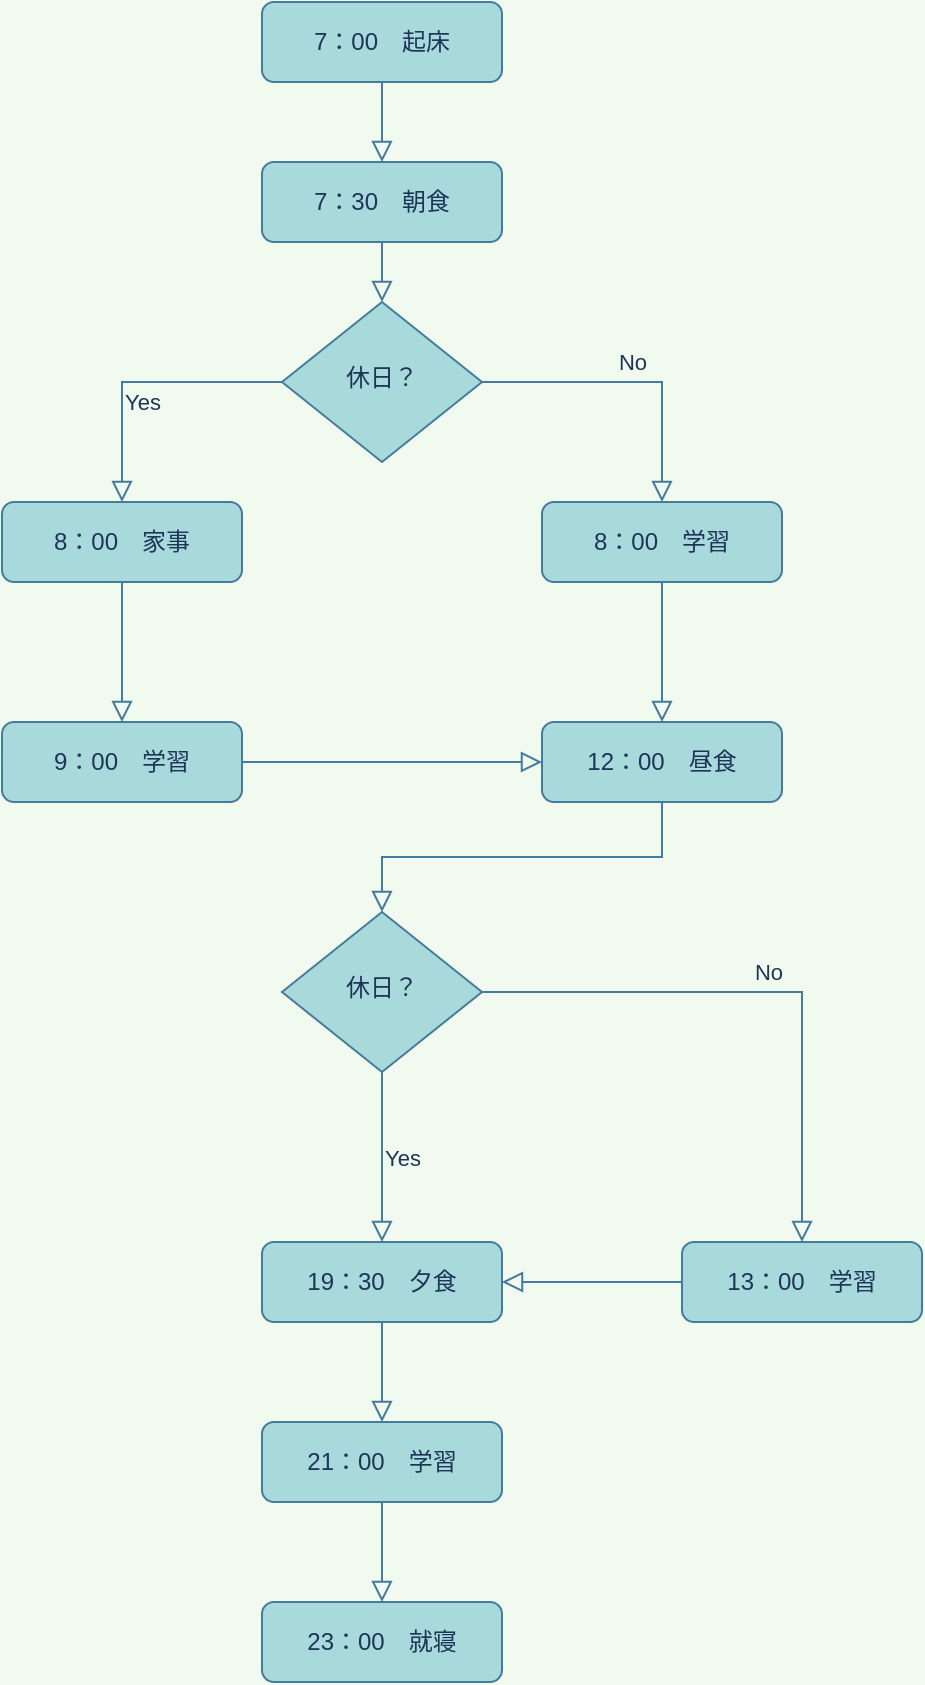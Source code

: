 <mxfile version="20.0.4" type="github">
  <diagram id="C5RBs43oDa-KdzZeNtuy" name="Page-1">
    <mxGraphModel dx="1502" dy="718" grid="1" gridSize="10" guides="1" tooltips="1" connect="1" arrows="1" fold="1" page="1" pageScale="1" pageWidth="827" pageHeight="1169" background="#F1FAEE" math="0" shadow="0">
      <root>
        <mxCell id="WIyWlLk6GJQsqaUBKTNV-0" />
        <mxCell id="WIyWlLk6GJQsqaUBKTNV-1" parent="WIyWlLk6GJQsqaUBKTNV-0" />
        <mxCell id="WIyWlLk6GJQsqaUBKTNV-2" value="" style="rounded=0;html=1;jettySize=auto;orthogonalLoop=1;fontSize=11;endArrow=block;endFill=0;endSize=8;strokeWidth=1;shadow=0;labelBackgroundColor=none;edgeStyle=orthogonalEdgeStyle;strokeColor=#457B9D;fontColor=#1D3557;startArrow=none;" parent="WIyWlLk6GJQsqaUBKTNV-1" source="7oGiT6PZ8v9qr2iF7R-g-1" target="WIyWlLk6GJQsqaUBKTNV-6" edge="1">
          <mxGeometry relative="1" as="geometry">
            <mxPoint x="220" y="170" as="sourcePoint" />
          </mxGeometry>
        </mxCell>
        <mxCell id="WIyWlLk6GJQsqaUBKTNV-3" value="7：00　起床" style="rounded=1;whiteSpace=wrap;html=1;fontSize=12;glass=0;strokeWidth=1;shadow=0;fillColor=#A8DADC;strokeColor=#457B9D;fontColor=#1D3557;" parent="WIyWlLk6GJQsqaUBKTNV-1" vertex="1">
          <mxGeometry x="280" y="90" width="120" height="40" as="geometry" />
        </mxCell>
        <mxCell id="WIyWlLk6GJQsqaUBKTNV-5" value="No" style="edgeStyle=orthogonalEdgeStyle;rounded=0;html=1;jettySize=auto;orthogonalLoop=1;fontSize=11;endArrow=block;endFill=0;endSize=8;strokeWidth=1;shadow=0;labelBackgroundColor=none;strokeColor=#457B9D;fontColor=#1D3557;" parent="WIyWlLk6GJQsqaUBKTNV-1" source="WIyWlLk6GJQsqaUBKTNV-6" target="WIyWlLk6GJQsqaUBKTNV-7" edge="1">
          <mxGeometry y="10" relative="1" as="geometry">
            <mxPoint as="offset" />
          </mxGeometry>
        </mxCell>
        <mxCell id="WIyWlLk6GJQsqaUBKTNV-6" value="休日？" style="rhombus;whiteSpace=wrap;html=1;shadow=0;fontFamily=Helvetica;fontSize=12;align=center;strokeWidth=1;spacing=6;spacingTop=-4;fillColor=#A8DADC;strokeColor=#457B9D;fontColor=#1D3557;" parent="WIyWlLk6GJQsqaUBKTNV-1" vertex="1">
          <mxGeometry x="290" y="240" width="100" height="80" as="geometry" />
        </mxCell>
        <mxCell id="WIyWlLk6GJQsqaUBKTNV-7" value="8：00　学習" style="rounded=1;whiteSpace=wrap;html=1;fontSize=12;glass=0;strokeWidth=1;shadow=0;fillColor=#A8DADC;strokeColor=#457B9D;fontColor=#1D3557;" parent="WIyWlLk6GJQsqaUBKTNV-1" vertex="1">
          <mxGeometry x="420" y="340" width="120" height="40" as="geometry" />
        </mxCell>
        <mxCell id="WIyWlLk6GJQsqaUBKTNV-11" value="8：00　家事" style="rounded=1;whiteSpace=wrap;html=1;fontSize=12;glass=0;strokeWidth=1;shadow=0;fillColor=#A8DADC;strokeColor=#457B9D;fontColor=#1D3557;" parent="WIyWlLk6GJQsqaUBKTNV-1" vertex="1">
          <mxGeometry x="150" y="340" width="120" height="40" as="geometry" />
        </mxCell>
        <mxCell id="7oGiT6PZ8v9qr2iF7R-g-3" value="" style="rounded=0;html=1;jettySize=auto;orthogonalLoop=1;fontSize=11;endArrow=block;endFill=0;endSize=8;strokeWidth=1;shadow=0;labelBackgroundColor=none;edgeStyle=orthogonalEdgeStyle;strokeColor=#457B9D;fontColor=#1D3557;exitX=0.5;exitY=1;exitDx=0;exitDy=0;" edge="1" parent="WIyWlLk6GJQsqaUBKTNV-1" source="WIyWlLk6GJQsqaUBKTNV-3" target="7oGiT6PZ8v9qr2iF7R-g-1">
          <mxGeometry relative="1" as="geometry">
            <mxPoint x="220" y="130" as="sourcePoint" />
            <mxPoint x="220" y="190" as="targetPoint" />
          </mxGeometry>
        </mxCell>
        <mxCell id="7oGiT6PZ8v9qr2iF7R-g-1" value="7：30　朝食" style="rounded=1;whiteSpace=wrap;html=1;fontSize=12;glass=0;strokeWidth=1;shadow=0;fillColor=#A8DADC;strokeColor=#457B9D;fontColor=#1D3557;" vertex="1" parent="WIyWlLk6GJQsqaUBKTNV-1">
          <mxGeometry x="280" y="170" width="120" height="40" as="geometry" />
        </mxCell>
        <mxCell id="7oGiT6PZ8v9qr2iF7R-g-7" value="Yes" style="edgeStyle=orthogonalEdgeStyle;rounded=0;html=1;jettySize=auto;orthogonalLoop=1;fontSize=11;endArrow=block;endFill=0;endSize=8;strokeWidth=1;shadow=0;labelBackgroundColor=none;strokeColor=#457B9D;fontColor=#1D3557;" edge="1" parent="WIyWlLk6GJQsqaUBKTNV-1" source="WIyWlLk6GJQsqaUBKTNV-6" target="WIyWlLk6GJQsqaUBKTNV-11">
          <mxGeometry y="10" relative="1" as="geometry">
            <mxPoint as="offset" />
            <mxPoint x="270" y="330" as="sourcePoint" />
            <mxPoint x="220" y="420" as="targetPoint" />
          </mxGeometry>
        </mxCell>
        <mxCell id="7oGiT6PZ8v9qr2iF7R-g-8" value="13：00　学習" style="rounded=1;whiteSpace=wrap;html=1;fontSize=12;glass=0;strokeWidth=1;shadow=0;fillColor=#A8DADC;strokeColor=#457B9D;fontColor=#1D3557;" vertex="1" parent="WIyWlLk6GJQsqaUBKTNV-1">
          <mxGeometry x="490" y="710" width="120" height="40" as="geometry" />
        </mxCell>
        <mxCell id="7oGiT6PZ8v9qr2iF7R-g-9" value="23：00　就寝" style="rounded=1;whiteSpace=wrap;html=1;fontSize=12;glass=0;strokeWidth=1;shadow=0;fillColor=#A8DADC;strokeColor=#457B9D;fontColor=#1D3557;" vertex="1" parent="WIyWlLk6GJQsqaUBKTNV-1">
          <mxGeometry x="280" y="890" width="120" height="40" as="geometry" />
        </mxCell>
        <mxCell id="7oGiT6PZ8v9qr2iF7R-g-11" value="9：00　学習" style="rounded=1;whiteSpace=wrap;html=1;fontSize=12;glass=0;strokeWidth=1;shadow=0;fillColor=#A8DADC;strokeColor=#457B9D;fontColor=#1D3557;" vertex="1" parent="WIyWlLk6GJQsqaUBKTNV-1">
          <mxGeometry x="150" y="450" width="120" height="40" as="geometry" />
        </mxCell>
        <mxCell id="7oGiT6PZ8v9qr2iF7R-g-12" value="19：30　夕食" style="rounded=1;whiteSpace=wrap;html=1;fontSize=12;glass=0;strokeWidth=1;shadow=0;fillColor=#A8DADC;strokeColor=#457B9D;fontColor=#1D3557;" vertex="1" parent="WIyWlLk6GJQsqaUBKTNV-1">
          <mxGeometry x="280" y="710" width="120" height="40" as="geometry" />
        </mxCell>
        <mxCell id="7oGiT6PZ8v9qr2iF7R-g-13" value="21：00　学習" style="rounded=1;whiteSpace=wrap;html=1;fontSize=12;glass=0;strokeWidth=1;shadow=0;fillColor=#A8DADC;strokeColor=#457B9D;fontColor=#1D3557;" vertex="1" parent="WIyWlLk6GJQsqaUBKTNV-1">
          <mxGeometry x="280" y="800" width="120" height="40" as="geometry" />
        </mxCell>
        <mxCell id="7oGiT6PZ8v9qr2iF7R-g-14" value="12：00　昼食" style="rounded=1;whiteSpace=wrap;html=1;fontSize=12;glass=0;strokeWidth=1;shadow=0;fillColor=#A8DADC;strokeColor=#457B9D;fontColor=#1D3557;" vertex="1" parent="WIyWlLk6GJQsqaUBKTNV-1">
          <mxGeometry x="420" y="450" width="120" height="40" as="geometry" />
        </mxCell>
        <mxCell id="7oGiT6PZ8v9qr2iF7R-g-15" value="" style="rounded=0;html=1;jettySize=auto;orthogonalLoop=1;fontSize=11;endArrow=block;endFill=0;endSize=8;strokeWidth=1;shadow=0;labelBackgroundColor=none;edgeStyle=orthogonalEdgeStyle;strokeColor=#457B9D;fontColor=#1D3557;startArrow=none;" edge="1" parent="WIyWlLk6GJQsqaUBKTNV-1" source="WIyWlLk6GJQsqaUBKTNV-11" target="7oGiT6PZ8v9qr2iF7R-g-11">
          <mxGeometry relative="1" as="geometry">
            <mxPoint x="219.5" y="420" as="sourcePoint" />
            <mxPoint x="219.5" y="460" as="targetPoint" />
            <Array as="points" />
          </mxGeometry>
        </mxCell>
        <mxCell id="7oGiT6PZ8v9qr2iF7R-g-16" value="" style="rounded=0;html=1;jettySize=auto;orthogonalLoop=1;fontSize=11;endArrow=block;endFill=0;endSize=8;strokeWidth=1;shadow=0;labelBackgroundColor=none;edgeStyle=orthogonalEdgeStyle;strokeColor=#457B9D;fontColor=#1D3557;startArrow=none;" edge="1" parent="WIyWlLk6GJQsqaUBKTNV-1" source="WIyWlLk6GJQsqaUBKTNV-7" target="7oGiT6PZ8v9qr2iF7R-g-14">
          <mxGeometry relative="1" as="geometry">
            <mxPoint x="473.5" y="430" as="sourcePoint" />
            <mxPoint x="473.5" y="470" as="targetPoint" />
          </mxGeometry>
        </mxCell>
        <mxCell id="7oGiT6PZ8v9qr2iF7R-g-17" value="" style="rounded=0;html=1;jettySize=auto;orthogonalLoop=1;fontSize=11;endArrow=block;endFill=0;endSize=8;strokeWidth=1;shadow=0;labelBackgroundColor=none;edgeStyle=orthogonalEdgeStyle;strokeColor=#457B9D;fontColor=#1D3557;startArrow=none;" edge="1" parent="WIyWlLk6GJQsqaUBKTNV-1" source="7oGiT6PZ8v9qr2iF7R-g-11" target="7oGiT6PZ8v9qr2iF7R-g-14">
          <mxGeometry relative="1" as="geometry">
            <mxPoint x="219.5" y="500" as="sourcePoint" />
            <mxPoint x="219.5" y="540" as="targetPoint" />
          </mxGeometry>
        </mxCell>
        <mxCell id="7oGiT6PZ8v9qr2iF7R-g-18" value="休日？" style="rhombus;whiteSpace=wrap;html=1;shadow=0;fontFamily=Helvetica;fontSize=12;align=center;strokeWidth=1;spacing=6;spacingTop=-4;fillColor=#A8DADC;strokeColor=#457B9D;fontColor=#1D3557;" vertex="1" parent="WIyWlLk6GJQsqaUBKTNV-1">
          <mxGeometry x="290" y="545" width="100" height="80" as="geometry" />
        </mxCell>
        <mxCell id="7oGiT6PZ8v9qr2iF7R-g-19" value="Yes" style="edgeStyle=orthogonalEdgeStyle;rounded=0;html=1;jettySize=auto;orthogonalLoop=1;fontSize=11;endArrow=block;endFill=0;endSize=8;strokeWidth=1;shadow=0;labelBackgroundColor=none;strokeColor=#457B9D;fontColor=#1D3557;" edge="1" parent="WIyWlLk6GJQsqaUBKTNV-1" source="7oGiT6PZ8v9qr2iF7R-g-18" target="7oGiT6PZ8v9qr2iF7R-g-12">
          <mxGeometry y="10" relative="1" as="geometry">
            <mxPoint as="offset" />
            <mxPoint x="219.5" y="590" as="sourcePoint" />
            <mxPoint x="219.5" y="650" as="targetPoint" />
          </mxGeometry>
        </mxCell>
        <mxCell id="7oGiT6PZ8v9qr2iF7R-g-20" value="No" style="edgeStyle=orthogonalEdgeStyle;rounded=0;html=1;jettySize=auto;orthogonalLoop=1;fontSize=11;endArrow=block;endFill=0;endSize=8;strokeWidth=1;shadow=0;labelBackgroundColor=none;strokeColor=#457B9D;fontColor=#1D3557;" edge="1" parent="WIyWlLk6GJQsqaUBKTNV-1" source="7oGiT6PZ8v9qr2iF7R-g-18" target="7oGiT6PZ8v9qr2iF7R-g-8">
          <mxGeometry y="10" relative="1" as="geometry">
            <mxPoint as="offset" />
            <mxPoint x="430" y="610" as="sourcePoint" />
            <mxPoint x="634" y="710" as="targetPoint" />
          </mxGeometry>
        </mxCell>
        <mxCell id="7oGiT6PZ8v9qr2iF7R-g-25" value="" style="rounded=0;html=1;jettySize=auto;orthogonalLoop=1;fontSize=11;endArrow=block;endFill=0;endSize=8;strokeWidth=1;shadow=0;labelBackgroundColor=none;edgeStyle=orthogonalEdgeStyle;strokeColor=#457B9D;fontColor=#1D3557;startArrow=none;exitX=0.5;exitY=1;exitDx=0;exitDy=0;" edge="1" parent="WIyWlLk6GJQsqaUBKTNV-1" source="7oGiT6PZ8v9qr2iF7R-g-14" target="7oGiT6PZ8v9qr2iF7R-g-18">
          <mxGeometry relative="1" as="geometry">
            <mxPoint x="339.5" y="580" as="sourcePoint" />
            <mxPoint x="339.5" y="620" as="targetPoint" />
            <Array as="points" />
          </mxGeometry>
        </mxCell>
        <mxCell id="7oGiT6PZ8v9qr2iF7R-g-26" value="" style="rounded=0;html=1;jettySize=auto;orthogonalLoop=1;fontSize=11;endArrow=block;endFill=0;endSize=8;strokeWidth=1;shadow=0;labelBackgroundColor=none;edgeStyle=orthogonalEdgeStyle;strokeColor=#457B9D;fontColor=#1D3557;startArrow=none;entryX=1;entryY=0.5;entryDx=0;entryDy=0;" edge="1" parent="WIyWlLk6GJQsqaUBKTNV-1" source="7oGiT6PZ8v9qr2iF7R-g-8" target="7oGiT6PZ8v9qr2iF7R-g-12">
          <mxGeometry relative="1" as="geometry">
            <mxPoint x="489.5" y="840" as="sourcePoint" />
            <mxPoint x="489.5" y="880" as="targetPoint" />
            <Array as="points" />
          </mxGeometry>
        </mxCell>
        <mxCell id="7oGiT6PZ8v9qr2iF7R-g-27" value="" style="rounded=0;html=1;jettySize=auto;orthogonalLoop=1;fontSize=11;endArrow=block;endFill=0;endSize=8;strokeWidth=1;shadow=0;labelBackgroundColor=none;edgeStyle=orthogonalEdgeStyle;strokeColor=#457B9D;fontColor=#1D3557;startArrow=none;exitX=0.5;exitY=1;exitDx=0;exitDy=0;entryX=0.5;entryY=0;entryDx=0;entryDy=0;" edge="1" parent="WIyWlLk6GJQsqaUBKTNV-1" source="7oGiT6PZ8v9qr2iF7R-g-13" target="7oGiT6PZ8v9qr2iF7R-g-9">
          <mxGeometry relative="1" as="geometry">
            <mxPoint x="339.5" y="1010" as="sourcePoint" />
            <mxPoint x="339.5" y="1050" as="targetPoint" />
            <Array as="points" />
          </mxGeometry>
        </mxCell>
        <mxCell id="7oGiT6PZ8v9qr2iF7R-g-28" value="" style="rounded=0;html=1;jettySize=auto;orthogonalLoop=1;fontSize=11;endArrow=block;endFill=0;endSize=8;strokeWidth=1;shadow=0;labelBackgroundColor=none;edgeStyle=orthogonalEdgeStyle;strokeColor=#457B9D;fontColor=#1D3557;startArrow=none;" edge="1" parent="WIyWlLk6GJQsqaUBKTNV-1" source="7oGiT6PZ8v9qr2iF7R-g-12" target="7oGiT6PZ8v9qr2iF7R-g-13">
          <mxGeometry relative="1" as="geometry">
            <mxPoint x="339.5" y="920" as="sourcePoint" />
            <mxPoint x="339.5" y="960" as="targetPoint" />
            <Array as="points" />
          </mxGeometry>
        </mxCell>
      </root>
    </mxGraphModel>
  </diagram>
</mxfile>
